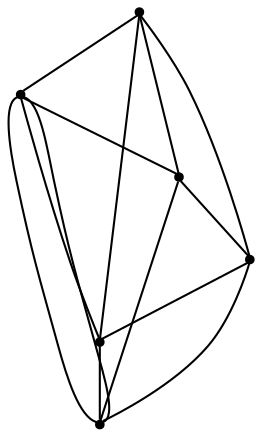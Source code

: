 graph {
  node [shape=point,comment="{\"directed\":false,\"doi\":\"10.1007/978-3-642-36763-2_13\",\"figure\":\"1 (1)\"}"]

  v0 [pos="822.4710571120754,731.78588508161"]
  v1 [pos="676.5700481395586,984.4771766375998"]
  v2 [pos="713.876136441797,837.0071127098893"]
  v3 [pos="676.5700481395586,774.0385367026178"]
  v4 [pos="531.5029530447641,731.7858850816101"]
  v5 [pos="640.0979452922195,837.0071127098893"]

  v4 -- v3 [id="-4",pos="531.5029530447641,731.7858850816101 676.5700481395586,774.0385367026178 676.5700481395586,774.0385367026178 676.5700481395586,774.0385367026178"]
  v4 -- v1 [id="-5",pos="531.5029530447641,731.7858850816101 676.5700481395586,984.4771766375998 676.5700481395586,984.4771766375998 676.5700481395586,984.4771766375998"]
  v4 -- v0 [id="-6",pos="531.5029530447641,731.7858850816101 822.4710571120754,731.78588508161 822.4710571120754,731.78588508161 822.4710571120754,731.78588508161"]
  v4 -- v5 [id="-8",pos="531.5029530447641,731.7858850816101 640.0979452922195,837.0071127098893 640.0979452922195,837.0071127098893 640.0979452922195,837.0071127098893"]
  v5 -- v3 [id="-26",pos="640.0979452922195,837.0071127098893 676.5700481395586,774.0385367026178 676.5700481395586,774.0385367026178 676.5700481395586,774.0385367026178"]
  v5 -- v2 [id="-28",pos="640.0979452922195,837.0071127098893 713.876136441797,837.0071127098893 713.876136441797,837.0071127098893 713.876136441797,837.0071127098893"]
  v1 -- v5 [id="-33",pos="676.5700481395586,984.4771766375998 641.17060086748,844.8044218269869 641.17060086748,844.8044218269869 641.17060086748,844.8044218269869 640.0979452922195,837.0071127098893 640.0979452922195,837.0071127098893 640.0979452922195,837.0071127098893"]
  v0 -- v1 [id="-41",pos="822.4710571120754,731.78588508161 676.5700481395586,984.4771766375998 676.5700481395586,984.4771766375998 676.5700481395586,984.4771766375998"]
  v0 -- v2 [id="-49",pos="822.4710571120754,731.78588508161 713.876136441797,837.0071127098893 713.876136441797,837.0071127098893 713.876136441797,837.0071127098893"]
  v1 -- v2 [id="-54",pos="676.5700481395586,984.4771766375998 713.876136441797,837.0071127098893 713.876136441797,837.0071127098893 713.876136441797,837.0071127098893"]
  v3 -- v0 [id="-57",pos="676.5700481395586,774.0385367026178 822.4710571120754,731.78588508161 822.4710571120754,731.78588508161 822.4710571120754,731.78588508161"]
  v3 -- v2 [id="-68",pos="676.5700481395586,774.0385367026178 713.876136441797,837.0071127098893 713.876136441797,837.0071127098893 713.876136441797,837.0071127098893"]
  v2 -- v0 [id="-102",pos="713.876136441797,837.0071127098893 721.7495145749417,837.0071127098893 721.7495145749417,837.0071127098893 721.7495145749417,837.0071127098893 822.4710571120754,731.78588508161 822.4710571120754,731.78588508161 822.4710571120754,731.78588508161"]
}